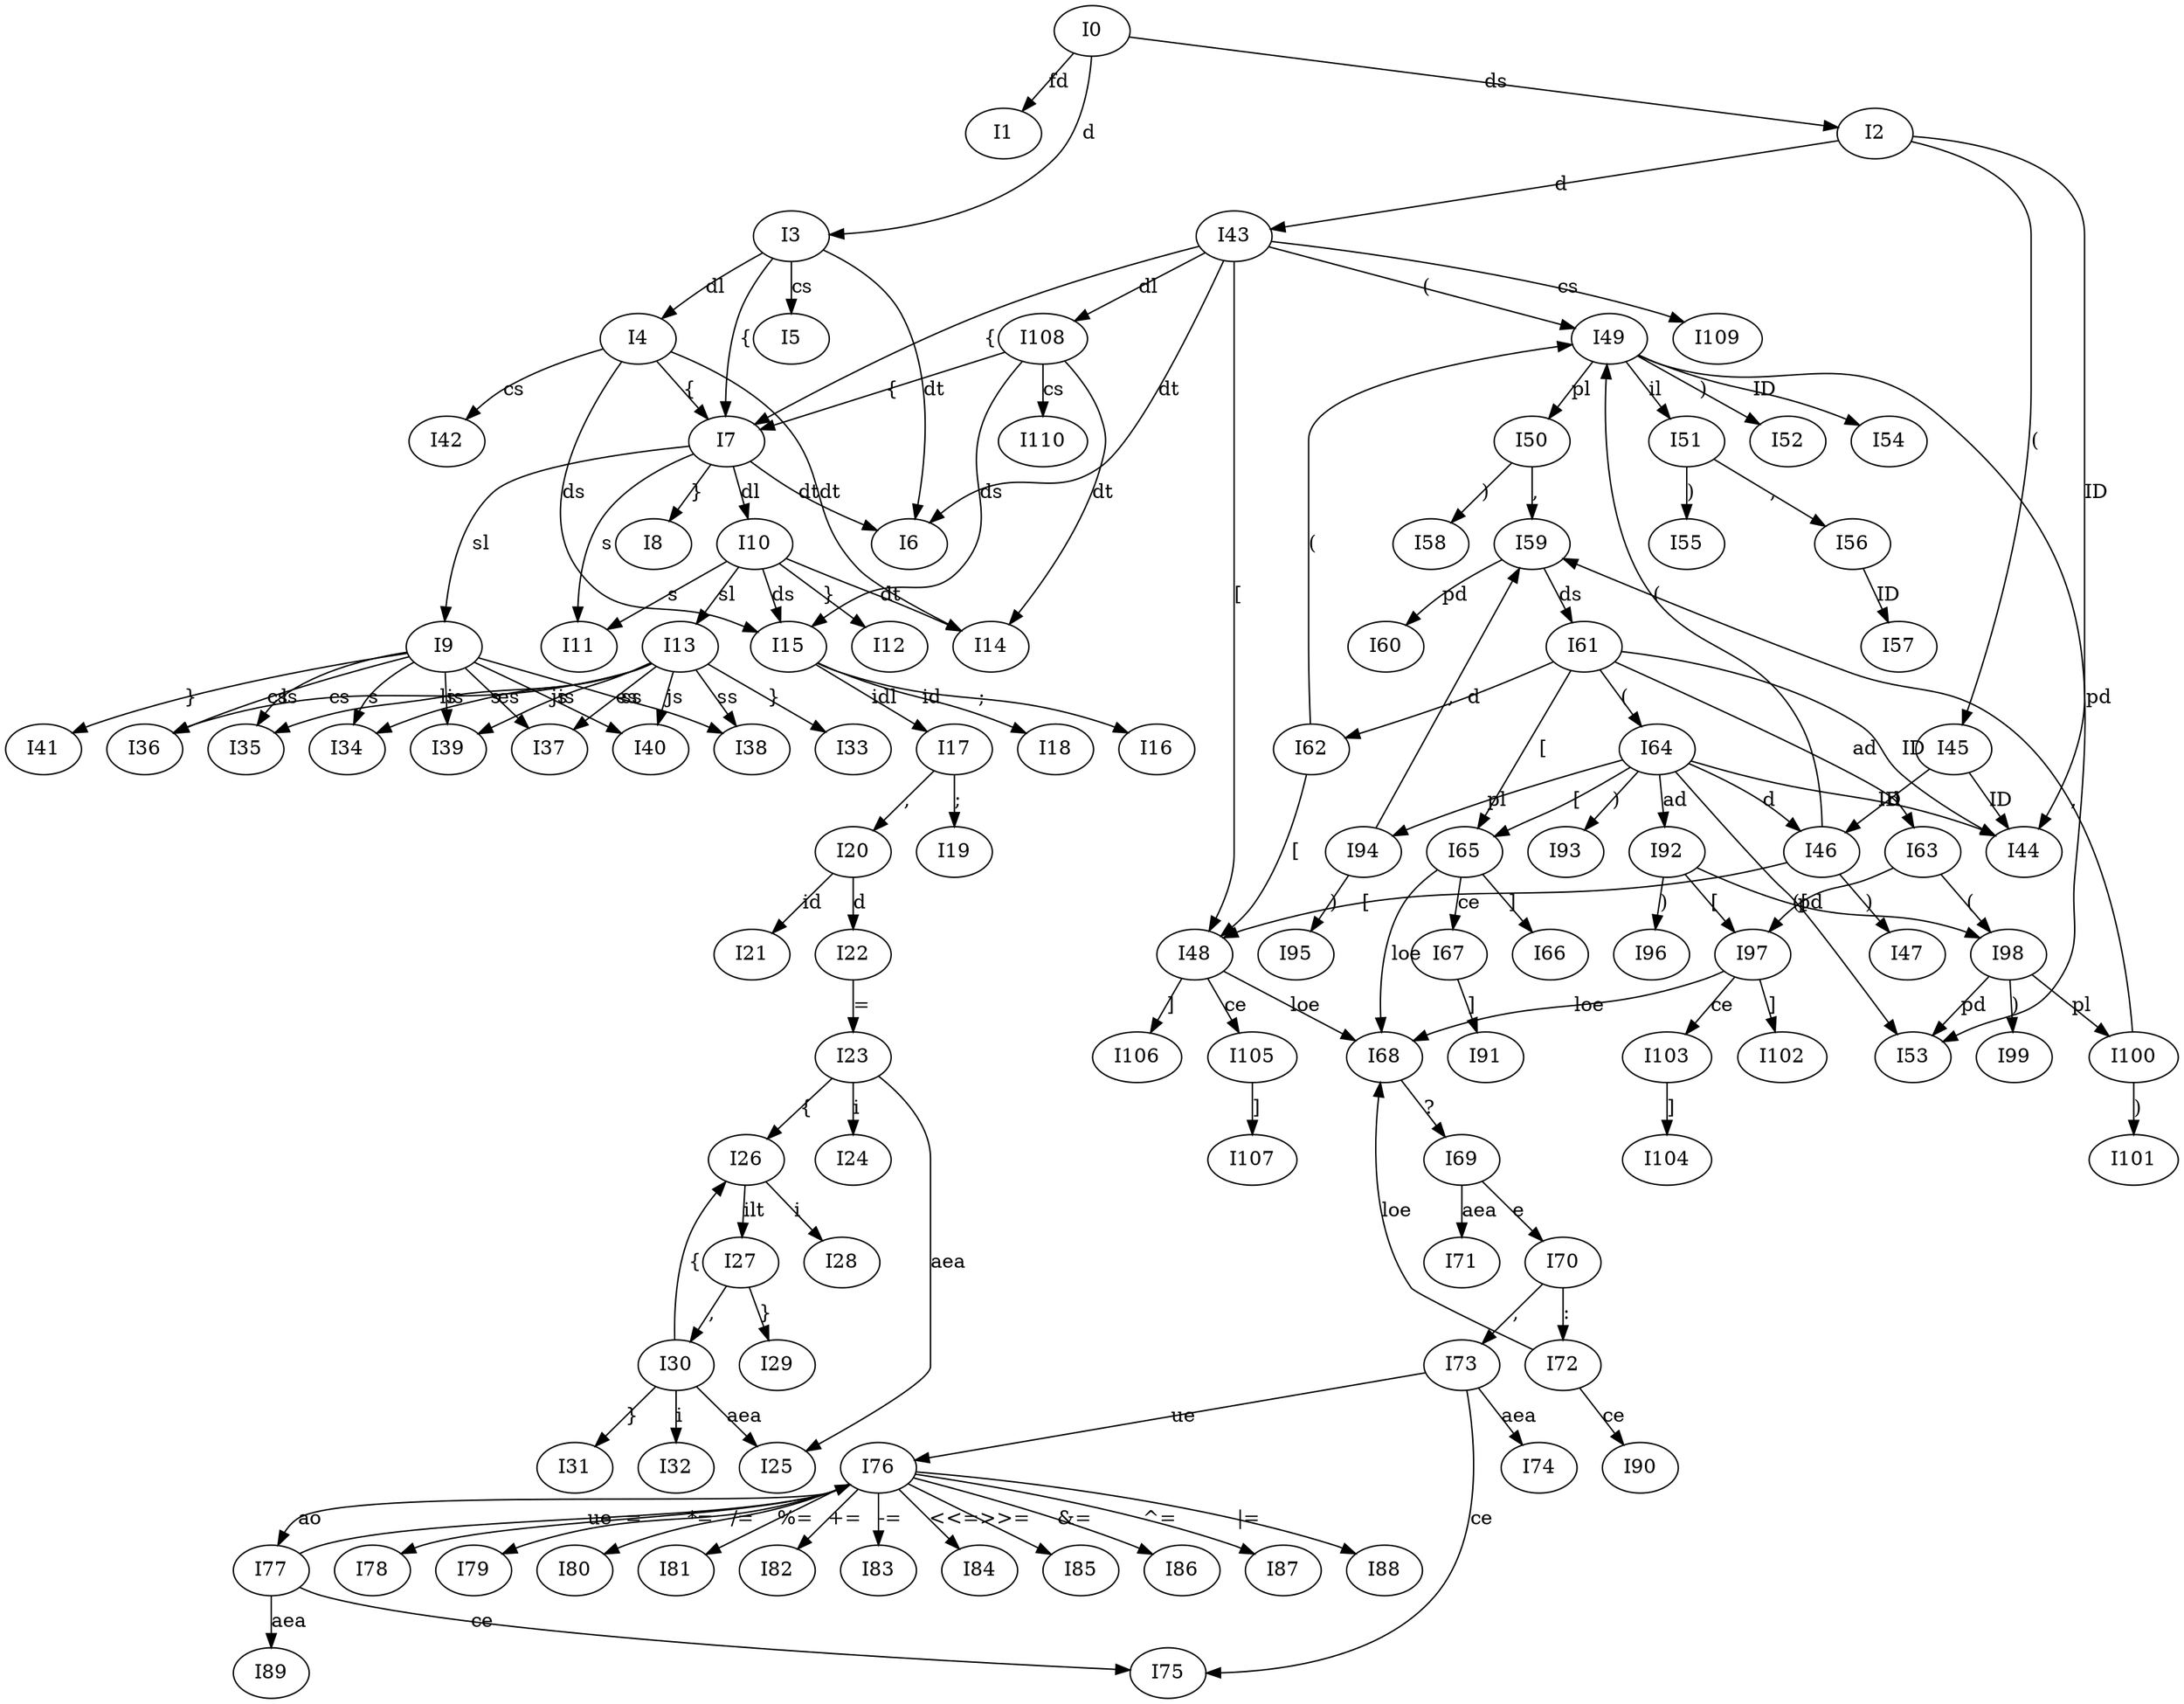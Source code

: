 strict digraph  {
	I0 -> I1	 [constraint=True,
		label=fd,
		labelfloat=True];
	I0 -> I2	 [constraint=True,
		label=ds,
		labelfloat=True];
	I0 -> I3	 [constraint=True,
		label=d,
		labelfloat=True];
	I2 -> I43	 [constraint=True,
		label=d,
		labelfloat=True];
	I2 -> I44	 [constraint=True,
		label=ID,
		labelfloat=True];
	I2 -> I45	 [constraint=True,
		label="(",
		labelfloat=True];
	I3 -> I4	 [constraint=True,
		label=dl,
		labelfloat=True];
	I3 -> I5	 [constraint=True,
		label=cs,
		labelfloat=True];
	I3 -> I6	 [constraint=True,
		label=dt,
		labelfloat=True];
	I3 -> I7	 [constraint=True,
		label="{",
		labelfloat=True];
	I4 -> I7	 [constraint=True,
		label="{",
		labelfloat=True];
	I4 -> I14	 [constraint=True,
		label=dt,
		labelfloat=True];
	I4 -> I15	 [constraint=True,
		label=ds,
		labelfloat=True];
	I4 -> I42	 [constraint=True,
		label=cs,
		labelfloat=True];
	I7 -> I6	 [constraint=True,
		label=dt,
		labelfloat=True];
	I7 -> I8	 [constraint=True,
		label="}",
		labelfloat=True];
	I7 -> I9	 [constraint=True,
		label=sl,
		labelfloat=True];
	I7 -> I10	 [constraint=True,
		label=dl,
		labelfloat=True];
	I7 -> I11	 [constraint=True,
		label=s,
		labelfloat=True];
	I9 -> I34	 [constraint=True,
		label=s,
		labelfloat=True];
	I9 -> I35	 [constraint=True,
		label=ls,
		labelfloat=True];
	I9 -> I36	 [constraint=True,
		label=cs,
		labelfloat=True];
	I9 -> I37	 [constraint=True,
		label=es,
		labelfloat=True];
	I9 -> I38	 [constraint=True,
		label=ss,
		labelfloat=True];
	I9 -> I39	 [constraint=True,
		label=is,
		labelfloat=True];
	I9 -> I40	 [constraint=True,
		label=js,
		labelfloat=True];
	I9 -> I41	 [constraint=True,
		label="}",
		labelfloat=True];
	I10 -> I11	 [constraint=True,
		label=s,
		labelfloat=True];
	I10 -> I12	 [constraint=True,
		label="}",
		labelfloat=True];
	I10 -> I13	 [constraint=True,
		label=sl,
		labelfloat=True];
	I10 -> I14	 [constraint=True,
		label=dt,
		labelfloat=True];
	I10 -> I15	 [constraint=True,
		label=ds,
		labelfloat=True];
	I13 -> I33	 [constraint=True,
		label="}",
		labelfloat=True];
	I13 -> I34	 [constraint=True,
		label=s,
		labelfloat=True];
	I13 -> I35	 [constraint=True,
		label=ls,
		labelfloat=True];
	I13 -> I36	 [constraint=True,
		label=cs,
		labelfloat=True];
	I13 -> I37	 [constraint=True,
		label=es,
		labelfloat=True];
	I13 -> I38	 [constraint=True,
		label=ss,
		labelfloat=True];
	I13 -> I39	 [constraint=True,
		label=is,
		labelfloat=True];
	I13 -> I40	 [constraint=True,
		label=js,
		labelfloat=True];
	I15 -> I16	 [constraint=True,
		label=";",
		labelfloat=True];
	I15 -> I17	 [constraint=True,
		label=idl,
		labelfloat=True];
	I15 -> I18	 [constraint=True,
		label=id,
		labelfloat=True];
	I17 -> I19	 [constraint=True,
		label=";",
		labelfloat=True];
	I17 -> I20	 [constraint=True,
		label=",",
		labelfloat=True];
	I20 -> I21	 [constraint=True,
		label=id,
		labelfloat=True];
	I20 -> I22	 [constraint=True,
		label=d,
		labelfloat=True];
	I22 -> I23	 [constraint=True,
		label="=",
		labelfloat=True];
	I23 -> I24	 [constraint=True,
		label=i,
		labelfloat=True];
	I23 -> I25	 [constraint=True,
		label=aea,
		labelfloat=True];
	I23 -> I26	 [constraint=True,
		label="{",
		labelfloat=True];
	I26 -> I27	 [constraint=True,
		label=ilt,
		labelfloat=True];
	I26 -> I28	 [constraint=True,
		label=i,
		labelfloat=True];
	I27 -> I29	 [constraint=True,
		label="}",
		labelfloat=True];
	I27 -> I30	 [constraint=True,
		label=",",
		labelfloat=True];
	I30 -> I25	 [constraint=True,
		label=aea,
		labelfloat=True];
	I30 -> I26	 [constraint=True,
		label="{",
		labelfloat=True];
	I30 -> I31	 [constraint=True,
		label="}",
		labelfloat=True];
	I30 -> I32	 [constraint=True,
		label=i,
		labelfloat=True];
	I43 -> I6	 [constraint=True,
		label=dt,
		labelfloat=True];
	I43 -> I7	 [constraint=True,
		label="{",
		labelfloat=True];
	I43 -> I48	 [constraint=True,
		label="[",
		labelfloat=True];
	I43 -> I49	 [constraint=True,
		label="(",
		labelfloat=True];
	I43 -> I108	 [constraint=True,
		label=dl,
		labelfloat=True];
	I43 -> I109	 [constraint=True,
		label=cs,
		labelfloat=True];
	I45 -> I44	 [constraint=True,
		label=ID,
		labelfloat=True];
	I45 -> I46	 [constraint=True,
		label=d,
		labelfloat=True];
	I46 -> I47	 [constraint=True,
		label=")",
		labelfloat=True];
	I46 -> I48	 [constraint=True,
		label="[",
		labelfloat=True];
	I46 -> I49	 [constraint=True,
		label="(",
		labelfloat=True];
	I48 -> I68	 [constraint=True,
		label=loe,
		labelfloat=True];
	I48 -> I105	 [constraint=True,
		label=ce,
		labelfloat=True];
	I48 -> I106	 [constraint=True,
		label="]",
		labelfloat=True];
	I49 -> I50	 [constraint=True,
		label=pl,
		labelfloat=True];
	I49 -> I51	 [constraint=True,
		label=il,
		labelfloat=True];
	I49 -> I52	 [constraint=True,
		label=")",
		labelfloat=True];
	I49 -> I53	 [constraint=True,
		label=pd,
		labelfloat=True];
	I49 -> I54	 [constraint=True,
		label=ID,
		labelfloat=True];
	I50 -> I58	 [constraint=True,
		label=")",
		labelfloat=True];
	I50 -> I59	 [constraint=True,
		label=",",
		labelfloat=True];
	I51 -> I55	 [constraint=True,
		label=")",
		labelfloat=True];
	I51 -> I56	 [constraint=True,
		label=",",
		labelfloat=True];
	I56 -> I57	 [constraint=True,
		label=ID,
		labelfloat=True];
	I59 -> I60	 [constraint=True,
		label=pd,
		labelfloat=True];
	I59 -> I61	 [constraint=True,
		label=ds,
		labelfloat=True];
	I61 -> I44	 [constraint=True,
		label=ID,
		labelfloat=True];
	I61 -> I62	 [constraint=True,
		label=d,
		labelfloat=True];
	I61 -> I63	 [constraint=True,
		label=ad,
		labelfloat=True];
	I61 -> I64	 [constraint=True,
		label="(",
		labelfloat=True];
	I61 -> I65	 [constraint=True,
		label="[",
		labelfloat=True];
	I62 -> I48	 [constraint=True,
		label="[",
		labelfloat=True];
	I62 -> I49	 [constraint=True,
		label="(",
		labelfloat=True];
	I63 -> I97	 [constraint=True,
		label="[",
		labelfloat=True];
	I63 -> I98	 [constraint=True,
		label="(",
		labelfloat=True];
	I64 -> I44	 [constraint=True,
		label=ID,
		labelfloat=True];
	I64 -> I46	 [constraint=True,
		label=d,
		labelfloat=True];
	I64 -> I53	 [constraint=True,
		label=pd,
		labelfloat=True];
	I64 -> I65	 [constraint=True,
		label="[",
		labelfloat=True];
	I64 -> I92	 [constraint=True,
		label=ad,
		labelfloat=True];
	I64 -> I93	 [constraint=True,
		label=")",
		labelfloat=True];
	I64 -> I94	 [constraint=True,
		label=pl,
		labelfloat=True];
	I65 -> I66	 [constraint=True,
		label="]",
		labelfloat=True];
	I65 -> I67	 [constraint=True,
		label=ce,
		labelfloat=True];
	I65 -> I68	 [constraint=True,
		label=loe,
		labelfloat=True];
	I67 -> I91	 [constraint=True,
		label="]",
		labelfloat=True];
	I68 -> I69	 [constraint=True,
		label="?",
		labelfloat=True];
	I69 -> I70	 [constraint=True,
		label=e,
		labelfloat=True];
	I69 -> I71	 [constraint=True,
		label=aea,
		labelfloat=True];
	I70 -> I72	 [constraint=True,
		label=":",
		labelfloat=True];
	I70 -> I73	 [constraint=True,
		label=",",
		labelfloat=True];
	I72 -> I68	 [constraint=True,
		label=loe,
		labelfloat=True];
	I72 -> I90	 [constraint=True,
		label=ce,
		labelfloat=True];
	I73 -> I74	 [constraint=True,
		label=aea,
		labelfloat=True];
	I73 -> I75	 [constraint=True,
		label=ce,
		labelfloat=True];
	I73 -> I76	 [constraint=True,
		label=ue,
		labelfloat=True];
	I76 -> I77	 [constraint=True,
		label=ao,
		labelfloat=True];
	I76 -> I78	 [constraint=True,
		label="=",
		labelfloat=True];
	I76 -> I79	 [constraint=True,
		label="*=",
		labelfloat=True];
	I76 -> I80	 [constraint=True,
		label="/=",
		labelfloat=True];
	I76 -> I81	 [constraint=True,
		label="%=",
		labelfloat=True];
	I76 -> I82	 [constraint=True,
		label="+=",
		labelfloat=True];
	I76 -> I83	 [constraint=True,
		label="-=",
		labelfloat=True];
	I76 -> I84	 [constraint=True,
		label="<<=",
		labelfloat=True];
	I76 -> I85	 [constraint=True,
		label=">>=",
		labelfloat=True];
	I76 -> I86	 [constraint=True,
		label="&=",
		labelfloat=True];
	I76 -> I87	 [constraint=True,
		label="^=",
		labelfloat=True];
	I76 -> I88	 [constraint=True,
		label="|=",
		labelfloat=True];
	I77 -> I75	 [constraint=True,
		label=ce,
		labelfloat=True];
	I77 -> I76	 [constraint=True,
		label=ue,
		labelfloat=True];
	I77 -> I89	 [constraint=True,
		label=aea,
		labelfloat=True];
	I92 -> I96	 [constraint=True,
		label=")",
		labelfloat=True];
	I92 -> I97	 [constraint=True,
		label="[",
		labelfloat=True];
	I92 -> I98	 [constraint=True,
		label="(",
		labelfloat=True];
	I94 -> I59	 [constraint=True,
		label=",",
		labelfloat=True];
	I94 -> I95	 [constraint=True,
		label=")",
		labelfloat=True];
	I97 -> I68	 [constraint=True,
		label=loe,
		labelfloat=True];
	I97 -> I102	 [constraint=True,
		label="]",
		labelfloat=True];
	I97 -> I103	 [constraint=True,
		label=ce,
		labelfloat=True];
	I98 -> I53	 [constraint=True,
		label=pd,
		labelfloat=True];
	I98 -> I99	 [constraint=True,
		label=")",
		labelfloat=True];
	I98 -> I100	 [constraint=True,
		label=pl,
		labelfloat=True];
	I100 -> I59	 [constraint=True,
		label=",",
		labelfloat=True];
	I100 -> I101	 [constraint=True,
		label=")",
		labelfloat=True];
	I103 -> I104	 [constraint=True,
		label="]",
		labelfloat=True];
	I105 -> I107	 [constraint=True,
		label="]",
		labelfloat=True];
	I108 -> I7	 [constraint=True,
		label="{",
		labelfloat=True];
	I108 -> I14	 [constraint=True,
		label=dt,
		labelfloat=True];
	I108 -> I15	 [constraint=True,
		label=ds,
		labelfloat=True];
	I108 -> I110	 [constraint=True,
		label=cs,
		labelfloat=True];
}
